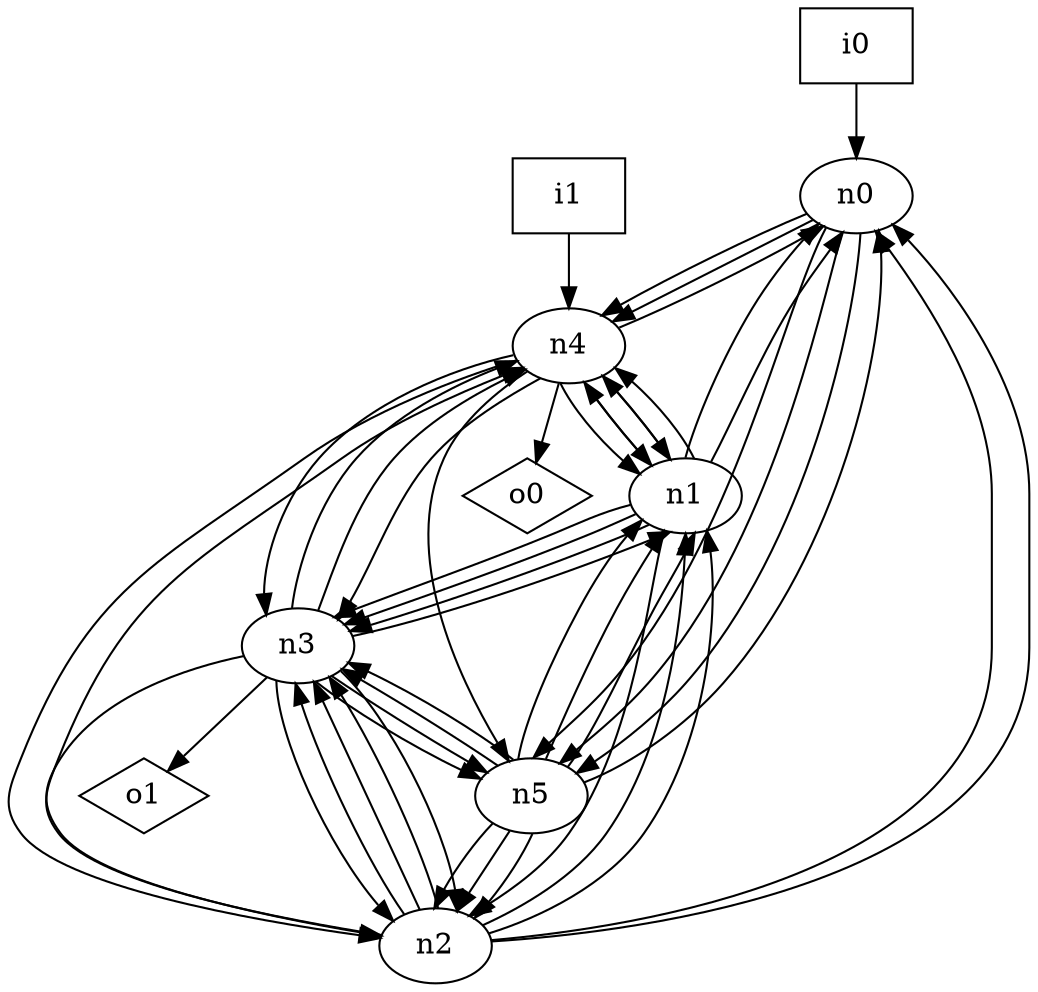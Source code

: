 digraph G {
n0 [label="n0"];
n1 [label="n1"];
n2 [label="n2"];
n3 [label="n3"];
n4 [label="n4"];
n5 [label="n5"];
n6 [label="i0",shape="box"];
n7 [label="i1",shape="box"];
n8 [label="o0",shape="diamond"];
n9 [label="o1",shape="diamond"];
n0 -> n4
n0 -> n4
n0 -> n5
n0 -> n5
n0 -> n5
n1 -> n0
n1 -> n0
n1 -> n2
n1 -> n3
n1 -> n3
n1 -> n3
n1 -> n4
n1 -> n4
n1 -> n4
n2 -> n0
n2 -> n0
n2 -> n1
n2 -> n1
n2 -> n3
n2 -> n3
n2 -> n3
n2 -> n4
n3 -> n1
n3 -> n2
n3 -> n2
n3 -> n2
n3 -> n4
n3 -> n4
n3 -> n5
n3 -> n5
n3 -> n9
n4 -> n0
n4 -> n1
n4 -> n1
n4 -> n1
n4 -> n2
n4 -> n3
n4 -> n3
n4 -> n5
n4 -> n8
n5 -> n0
n5 -> n1
n5 -> n1
n5 -> n1
n5 -> n2
n5 -> n2
n5 -> n2
n5 -> n3
n5 -> n3
n6 -> n0
n7 -> n4
}